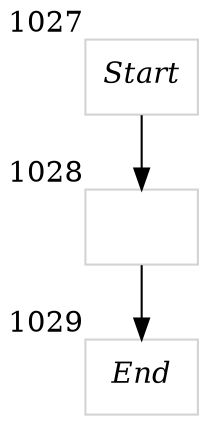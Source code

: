 digraph GPG{
node [shape=box]; 
1027[label=<<I>Start</I>>,xlabel="1027", color=lightgray, fontcolor=black];
1027->1028;
1028[label="",xlabel="1028", color=lightgray, fontcolor=black];
1028->1029;
1029[label=<<I>End</I>>,xlabel="1029", color=lightgray, fontcolor=black];
}